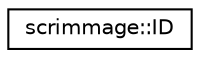 digraph "Graphical Class Hierarchy"
{
 // LATEX_PDF_SIZE
  edge [fontname="Helvetica",fontsize="10",labelfontname="Helvetica",labelfontsize="10"];
  node [fontname="Helvetica",fontsize="10",shape=record];
  rankdir="LR";
  Node0 [label="scrimmage::ID",height=0.2,width=0.4,color="black", fillcolor="white", style="filled",URL="$classscrimmage_1_1ID.html",tooltip=" "];
}
